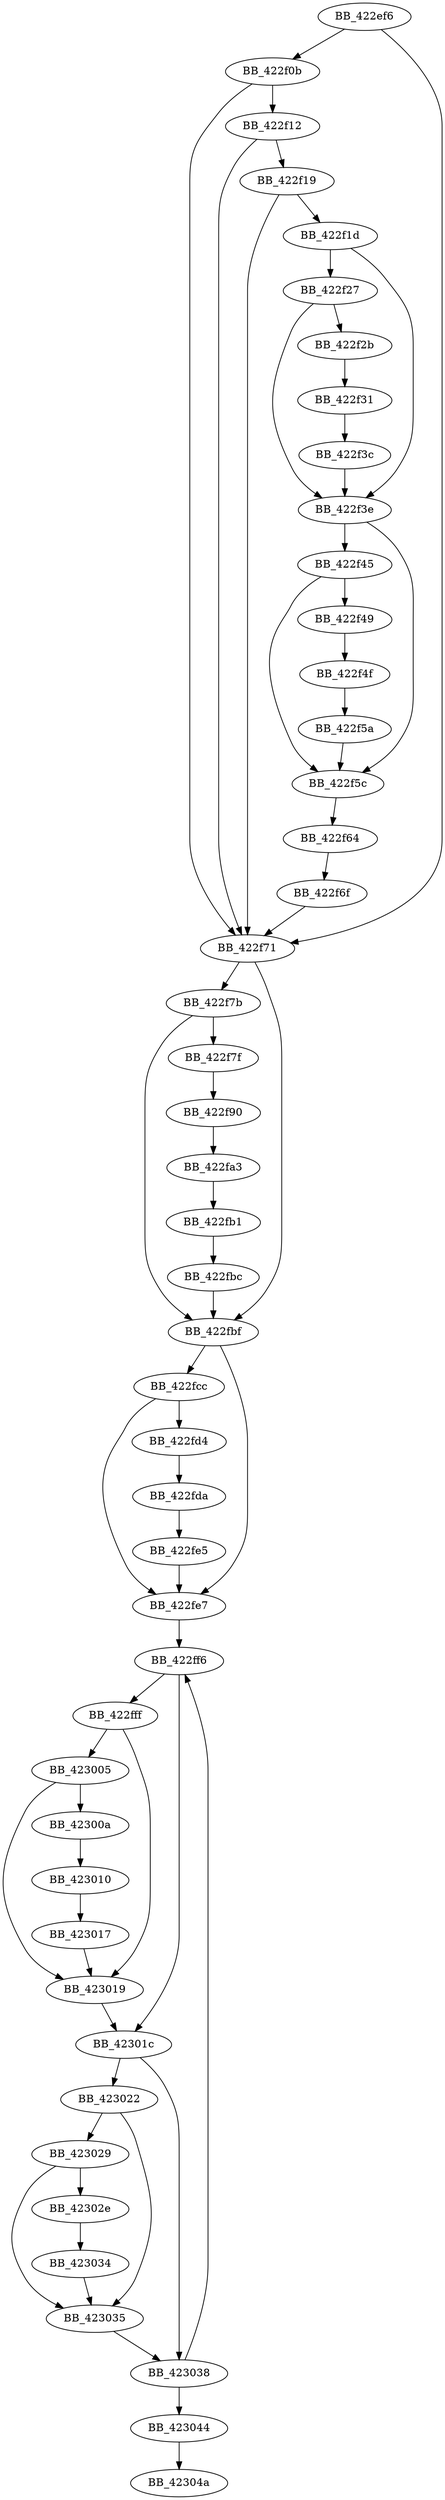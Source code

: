 DiGraph ___freetlocinfo{
BB_422ef6->BB_422f0b
BB_422ef6->BB_422f71
BB_422f0b->BB_422f12
BB_422f0b->BB_422f71
BB_422f12->BB_422f19
BB_422f12->BB_422f71
BB_422f19->BB_422f1d
BB_422f19->BB_422f71
BB_422f1d->BB_422f27
BB_422f1d->BB_422f3e
BB_422f27->BB_422f2b
BB_422f27->BB_422f3e
BB_422f2b->BB_422f31
BB_422f31->BB_422f3c
BB_422f3c->BB_422f3e
BB_422f3e->BB_422f45
BB_422f3e->BB_422f5c
BB_422f45->BB_422f49
BB_422f45->BB_422f5c
BB_422f49->BB_422f4f
BB_422f4f->BB_422f5a
BB_422f5a->BB_422f5c
BB_422f5c->BB_422f64
BB_422f64->BB_422f6f
BB_422f6f->BB_422f71
BB_422f71->BB_422f7b
BB_422f71->BB_422fbf
BB_422f7b->BB_422f7f
BB_422f7b->BB_422fbf
BB_422f7f->BB_422f90
BB_422f90->BB_422fa3
BB_422fa3->BB_422fb1
BB_422fb1->BB_422fbc
BB_422fbc->BB_422fbf
BB_422fbf->BB_422fcc
BB_422fbf->BB_422fe7
BB_422fcc->BB_422fd4
BB_422fcc->BB_422fe7
BB_422fd4->BB_422fda
BB_422fda->BB_422fe5
BB_422fe5->BB_422fe7
BB_422fe7->BB_422ff6
BB_422ff6->BB_422fff
BB_422ff6->BB_42301c
BB_422fff->BB_423005
BB_422fff->BB_423019
BB_423005->BB_42300a
BB_423005->BB_423019
BB_42300a->BB_423010
BB_423010->BB_423017
BB_423017->BB_423019
BB_423019->BB_42301c
BB_42301c->BB_423022
BB_42301c->BB_423038
BB_423022->BB_423029
BB_423022->BB_423035
BB_423029->BB_42302e
BB_423029->BB_423035
BB_42302e->BB_423034
BB_423034->BB_423035
BB_423035->BB_423038
BB_423038->BB_422ff6
BB_423038->BB_423044
BB_423044->BB_42304a
}

